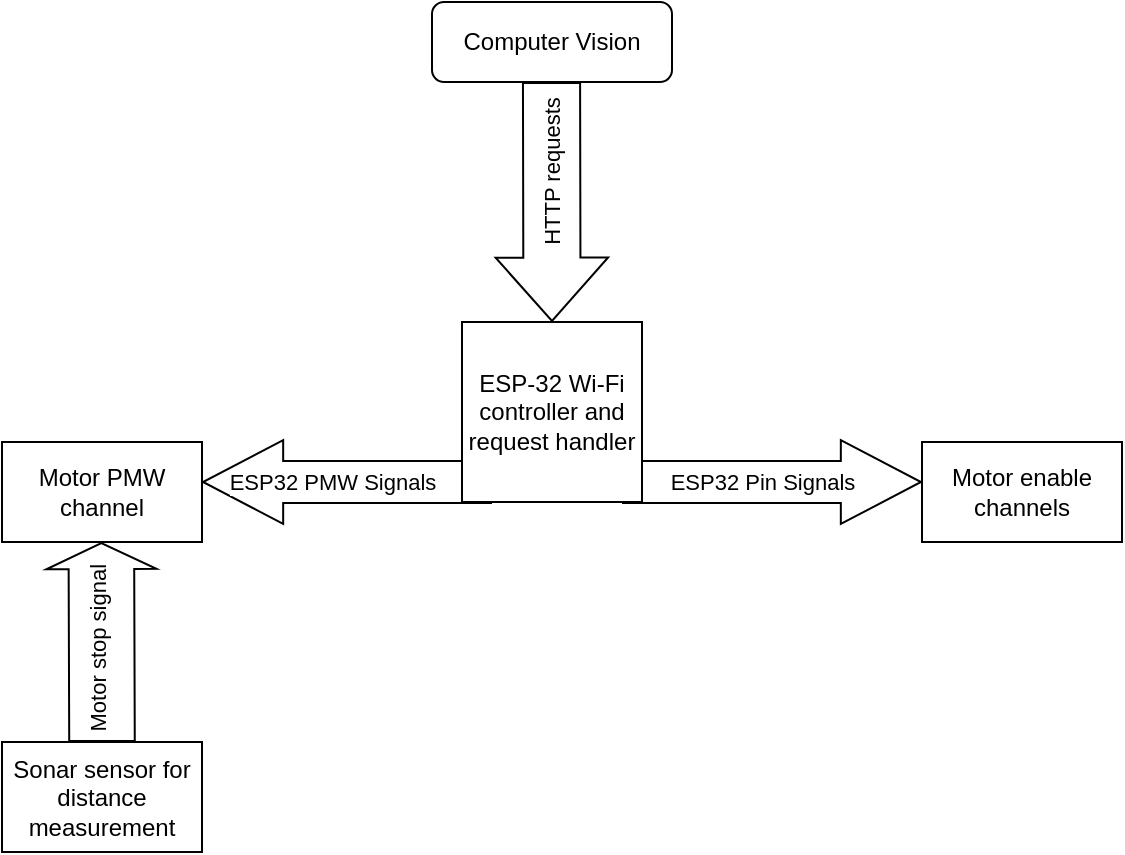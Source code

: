<mxfile version="21.7.2" type="google">
  <diagram id="C5RBs43oDa-KdzZeNtuy" name="Page-1">
    <mxGraphModel grid="1" page="1" gridSize="10" guides="1" tooltips="1" connect="1" arrows="1" fold="1" pageScale="1" pageWidth="827" pageHeight="1169" math="0" shadow="0">
      <root>
        <mxCell id="WIyWlLk6GJQsqaUBKTNV-0" />
        <mxCell id="WIyWlLk6GJQsqaUBKTNV-1" parent="WIyWlLk6GJQsqaUBKTNV-0" />
        <mxCell id="qTblMMeGv0JHgPKJD6Xy-28" value="" style="shape=flexArrow;endArrow=classic;html=1;rounded=0;width=20.952;endSize=13.029;" edge="1" parent="WIyWlLk6GJQsqaUBKTNV-1">
          <mxGeometry width="50" height="50" relative="1" as="geometry">
            <mxPoint x="185" y="240" as="sourcePoint" />
            <mxPoint x="40" y="240" as="targetPoint" />
          </mxGeometry>
        </mxCell>
        <mxCell id="qTblMMeGv0JHgPKJD6Xy-30" value="&lt;font style=&quot;font-size: 11px;&quot;&gt;ESP32 PMW Signals&lt;/font&gt;" style="edgeLabel;html=1;align=center;verticalAlign=middle;resizable=0;points=[];rotation=0;" connectable="0" vertex="1" parent="qTblMMeGv0JHgPKJD6Xy-28">
          <mxGeometry x="0.372" y="3" relative="1" as="geometry">
            <mxPoint x="19" y="-3" as="offset" />
          </mxGeometry>
        </mxCell>
        <mxCell id="WIyWlLk6GJQsqaUBKTNV-3" value="Computer Vision" style="rounded=1;whiteSpace=wrap;html=1;fontSize=12;glass=0;strokeWidth=1;shadow=0;" vertex="1" parent="WIyWlLk6GJQsqaUBKTNV-1">
          <mxGeometry x="155" width="120" height="40" as="geometry" />
        </mxCell>
        <mxCell id="qTblMMeGv0JHgPKJD6Xy-2" value="" style="shape=flexArrow;endArrow=classic;html=1;rounded=0;width=20.952;endSize=13.029;" edge="1" parent="WIyWlLk6GJQsqaUBKTNV-1">
          <mxGeometry width="50" height="50" relative="1" as="geometry">
            <mxPoint x="250" y="240" as="sourcePoint" />
            <mxPoint x="400" y="240" as="targetPoint" />
          </mxGeometry>
        </mxCell>
        <mxCell id="qTblMMeGv0JHgPKJD6Xy-26" value="ESP32 Pin Signals" style="edgeLabel;html=1;align=center;verticalAlign=middle;resizable=0;points=[];rotation=0;" connectable="0" vertex="1" parent="qTblMMeGv0JHgPKJD6Xy-2">
          <mxGeometry x="0.024" y="-4" relative="1" as="geometry">
            <mxPoint x="-7" y="-4" as="offset" />
          </mxGeometry>
        </mxCell>
        <mxCell id="qTblMMeGv0JHgPKJD6Xy-0" value="ESP-32 Wi-Fi controller and request handler&lt;br&gt;" style="whiteSpace=wrap;html=1;aspect=fixed;" vertex="1" parent="WIyWlLk6GJQsqaUBKTNV-1">
          <mxGeometry x="170" y="160" width="90" height="90" as="geometry" />
        </mxCell>
        <mxCell id="qTblMMeGv0JHgPKJD6Xy-4" value="Motor enable channels" style="rounded=0;whiteSpace=wrap;html=1;" vertex="1" parent="WIyWlLk6GJQsqaUBKTNV-1">
          <mxGeometry x="400" y="220" width="100" height="50" as="geometry" />
        </mxCell>
        <mxCell id="qTblMMeGv0JHgPKJD6Xy-9" value="" style="shape=flexArrow;endArrow=classic;html=1;rounded=0;endWidth=26.667;endSize=10.229;width=28.571;" edge="1" parent="WIyWlLk6GJQsqaUBKTNV-1">
          <mxGeometry x="-0.331" y="-85" width="50" height="50" relative="1" as="geometry">
            <mxPoint x="214.76" y="40" as="sourcePoint" />
            <mxPoint x="215.0" y="160" as="targetPoint" />
            <Array as="points" />
            <mxPoint as="offset" />
          </mxGeometry>
        </mxCell>
        <mxCell id="qTblMMeGv0JHgPKJD6Xy-14" value="&lt;font style=&quot;font-size: 11px;&quot;&gt;HTTP requests&lt;/font&gt;" style="text;html=1;align=center;verticalAlign=middle;resizable=0;points=[];autosize=1;strokeColor=none;fillColor=none;rotation=-90;" vertex="1" parent="WIyWlLk6GJQsqaUBKTNV-1">
          <mxGeometry x="165" y="70" width="100" height="30" as="geometry" />
        </mxCell>
        <mxCell id="qTblMMeGv0JHgPKJD6Xy-32" value="Motor PMW channel" style="rounded=0;whiteSpace=wrap;html=1;" vertex="1" parent="WIyWlLk6GJQsqaUBKTNV-1">
          <mxGeometry x="-60" y="220" width="100" height="50" as="geometry" />
        </mxCell>
        <mxCell id="qTblMMeGv0JHgPKJD6Xy-33" value="Sonar sensor for distance measurement" style="rounded=0;whiteSpace=wrap;html=1;" vertex="1" parent="WIyWlLk6GJQsqaUBKTNV-1">
          <mxGeometry x="-60" y="370" width="100" height="55" as="geometry" />
        </mxCell>
        <mxCell id="qTblMMeGv0JHgPKJD6Xy-34" value="" style="shape=flexArrow;endArrow=classic;html=1;rounded=0;exitX=0.5;exitY=0;exitDx=0;exitDy=0;endWidth=21.235;endSize=4.011;width=32.778;" edge="1" parent="WIyWlLk6GJQsqaUBKTNV-1" source="qTblMMeGv0JHgPKJD6Xy-33">
          <mxGeometry width="50" height="50" relative="1" as="geometry">
            <mxPoint x="-10.33" y="340" as="sourcePoint" />
            <mxPoint x="-10.33" y="270" as="targetPoint" />
          </mxGeometry>
        </mxCell>
        <mxCell id="qTblMMeGv0JHgPKJD6Xy-38" value="&lt;font style=&quot;font-size: 11px;&quot;&gt;Motor stop signal&lt;/font&gt;" style="edgeLabel;html=1;align=center;verticalAlign=middle;resizable=0;points=[];rotation=-90;" connectable="0" vertex="1" parent="qTblMMeGv0JHgPKJD6Xy-34">
          <mxGeometry x="-0.067" y="2" relative="1" as="geometry">
            <mxPoint as="offset" />
          </mxGeometry>
        </mxCell>
      </root>
    </mxGraphModel>
  </diagram>
</mxfile>
